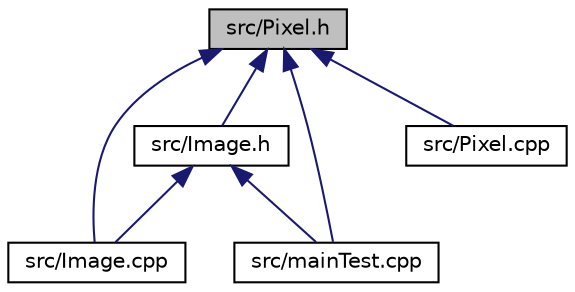 digraph "src/Pixel.h"
{
 // LATEX_PDF_SIZE
  edge [fontname="Helvetica",fontsize="10",labelfontname="Helvetica",labelfontsize="10"];
  node [fontname="Helvetica",fontsize="10",shape=record];
  Node1 [label="src/Pixel.h",height=0.2,width=0.4,color="black", fillcolor="grey75", style="filled", fontcolor="black",tooltip=" "];
  Node1 -> Node2 [dir="back",color="midnightblue",fontsize="10",style="solid"];
  Node2 [label="src/Image.h",height=0.2,width=0.4,color="black", fillcolor="white", style="filled",URL="$Image_8h.html",tooltip=" "];
  Node2 -> Node3 [dir="back",color="midnightblue",fontsize="10",style="solid"];
  Node3 [label="src/Image.cpp",height=0.2,width=0.4,color="black", fillcolor="white", style="filled",URL="$Image_8cpp.html",tooltip=" "];
  Node2 -> Node4 [dir="back",color="midnightblue",fontsize="10",style="solid"];
  Node4 [label="src/mainTest.cpp",height=0.2,width=0.4,color="black", fillcolor="white", style="filled",URL="$mainTest_8cpp.html",tooltip=" "];
  Node1 -> Node3 [dir="back",color="midnightblue",fontsize="10",style="solid"];
  Node1 -> Node4 [dir="back",color="midnightblue",fontsize="10",style="solid"];
  Node1 -> Node5 [dir="back",color="midnightblue",fontsize="10",style="solid"];
  Node5 [label="src/Pixel.cpp",height=0.2,width=0.4,color="black", fillcolor="white", style="filled",URL="$Pixel_8cpp.html",tooltip=" "];
}
